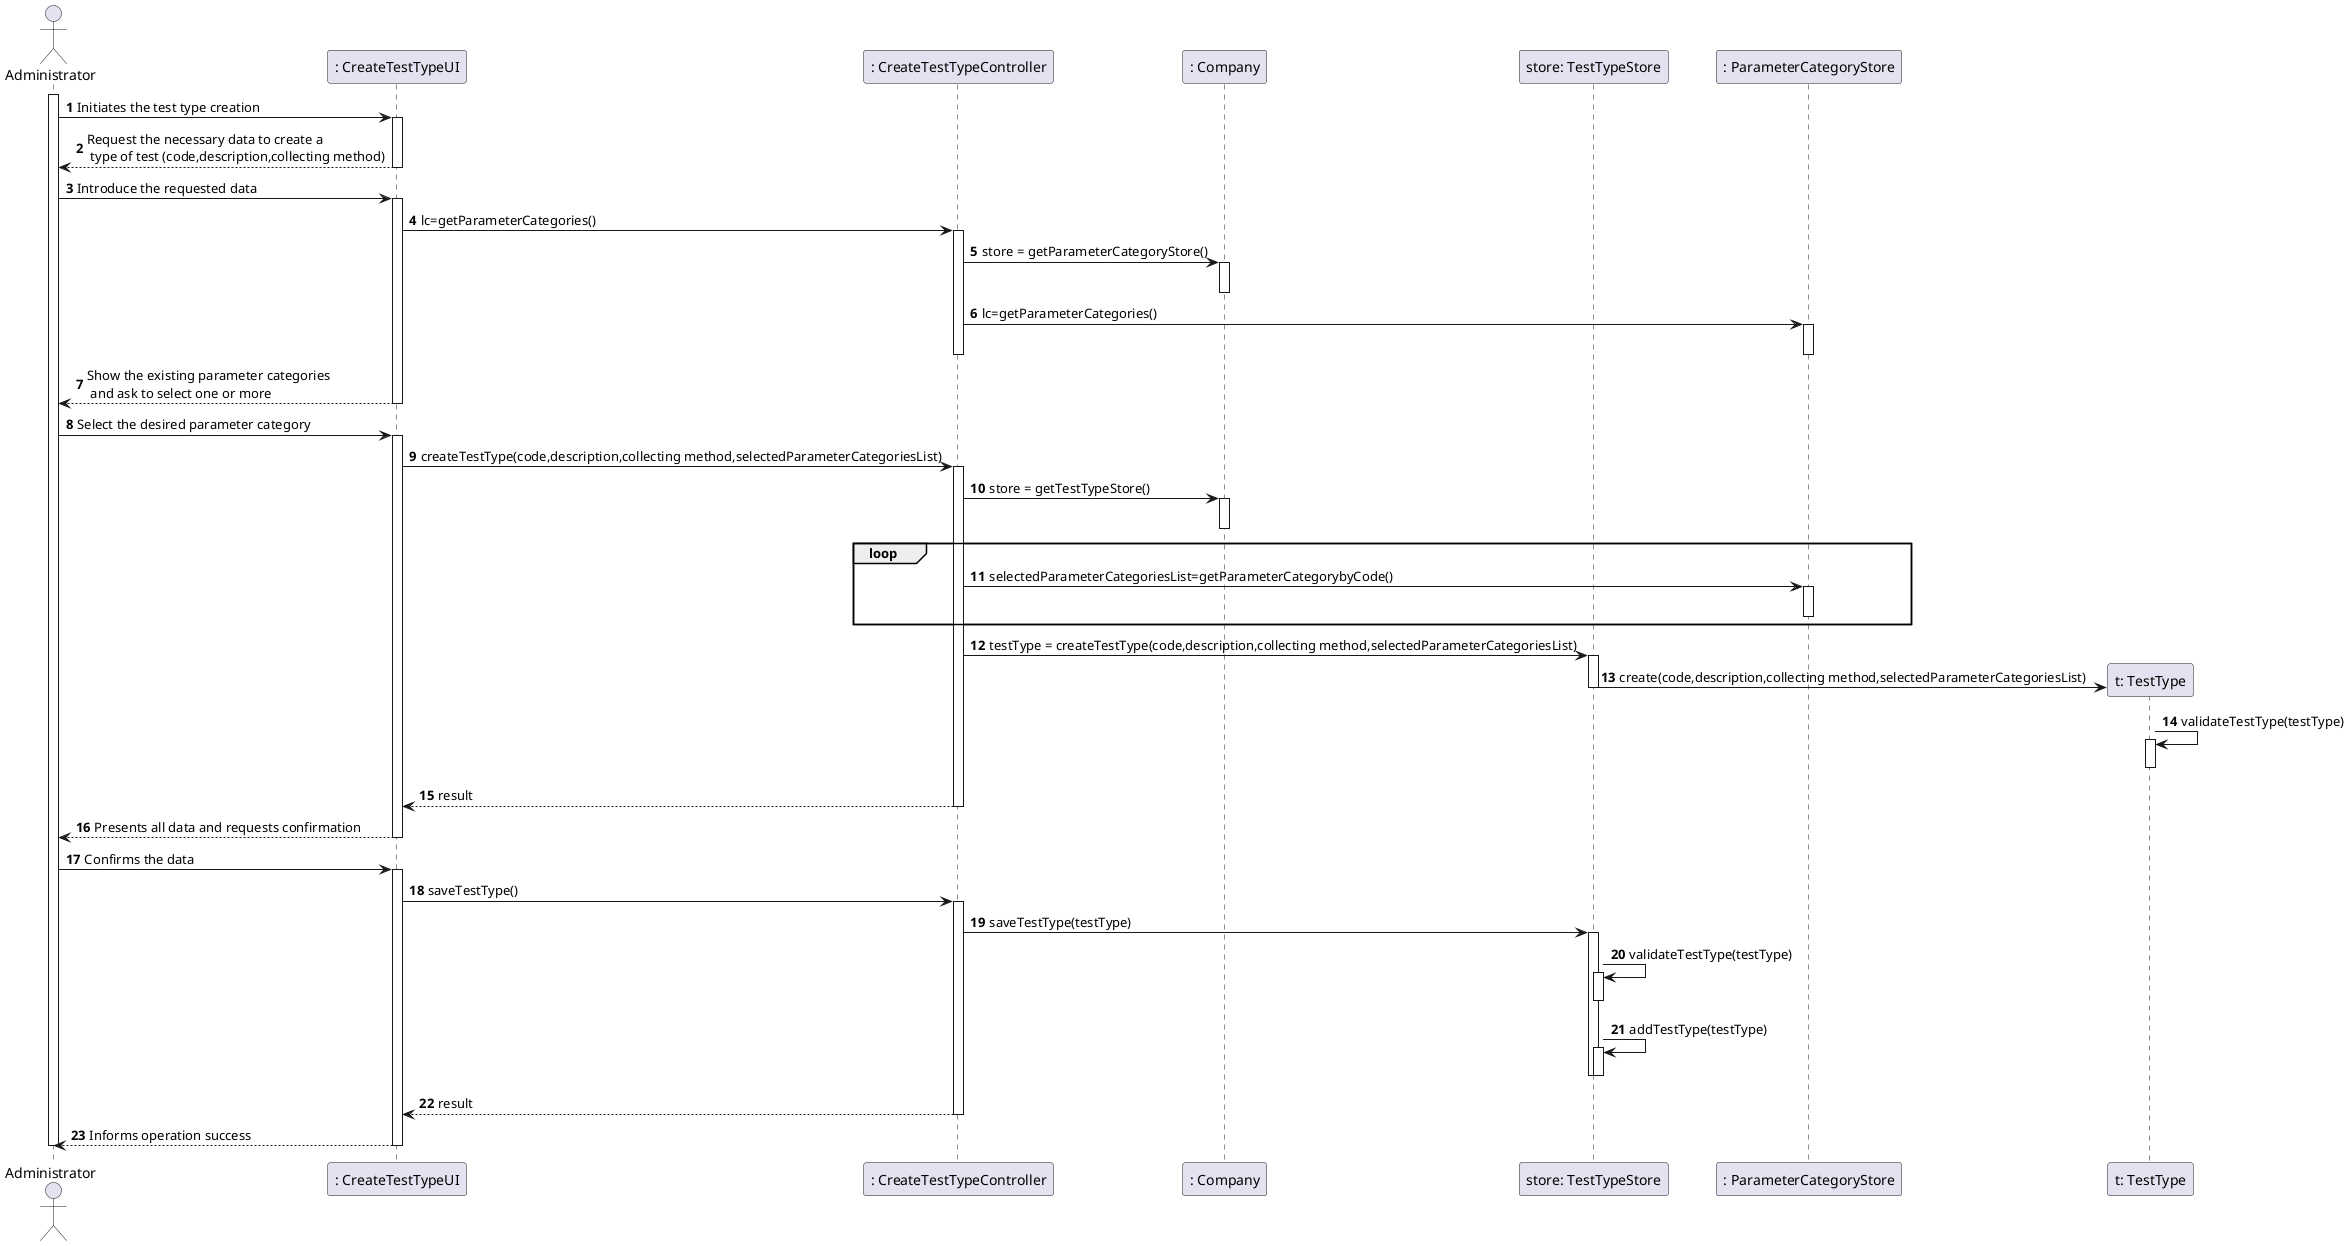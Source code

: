 @startuml
autonumber
'hide footbox
actor "Administrator" as Adm

participant ": CreateTestTypeUI" as UI
participant ": CreateTestTypeController" as CTRL
participant ": Company" as Comp
participant "store: TestTypeStore" as str
participant ": ParameterCategoryStore" as PC
participant "t: TestType" as TT

activate Adm
Adm -> UI : Initiates the test type creation
activate UI
UI --> Adm : Request the necessary data to create a\n type of test (code,description,collecting method)
deactivate UI

Adm -> UI : Introduce the requested data
activate UI
UI -> CTRL : lc=getParameterCategories()
activate CTRL
CTRL -> Comp : store = getParameterCategoryStore()
activate Comp
deactivate Comp
CTRL -> PC : lc=getParameterCategories()
activate PC
deactivate PC
deactivate CTRL
UI --> Adm : Show the existing parameter categories\n and ask to select one or more
deactivate UI

Adm -> UI : Select the desired parameter category
activate UI
UI -> CTRL : createTestType(code,description,collecting method,selectedParameterCategoriesList)
activate CTRL
CTRL -> Comp : store = getTestTypeStore()
activate Comp
deactivate Comp
loop
CTRL -> PC : selectedParameterCategoriesList=getParameterCategorybyCode()
activate PC
deactivate PC
end
CTRL -> str : testType = createTestType(code,description,collecting method,selectedParameterCategoriesList)
activate str
str -> TT** : create(code,description,collecting method,selectedParameterCategoriesList)
deactivate str
TT -> TT : validateTestType(testType)
activate TT
deactivate TT
CTRL --> UI: result
deactivate CTRL
UI --> Adm : Presents all data and requests confirmation
deactivate UI

Adm -> UI: Confirms the data
activate UI
UI -> CTRL: saveTestType()
activate CTRL
CTRL -> str : saveTestType(testType)
activate str
str -> str : validateTestType(testType)
activate str
deactivate str
str ->str : addTestType(testType)
activate str
deactivate str
deactivate str
CTRL --> UI: result
deactivate CTRL
UI --> Adm : Informs operation success
deactivate UI

deactivate Adm




@enduml